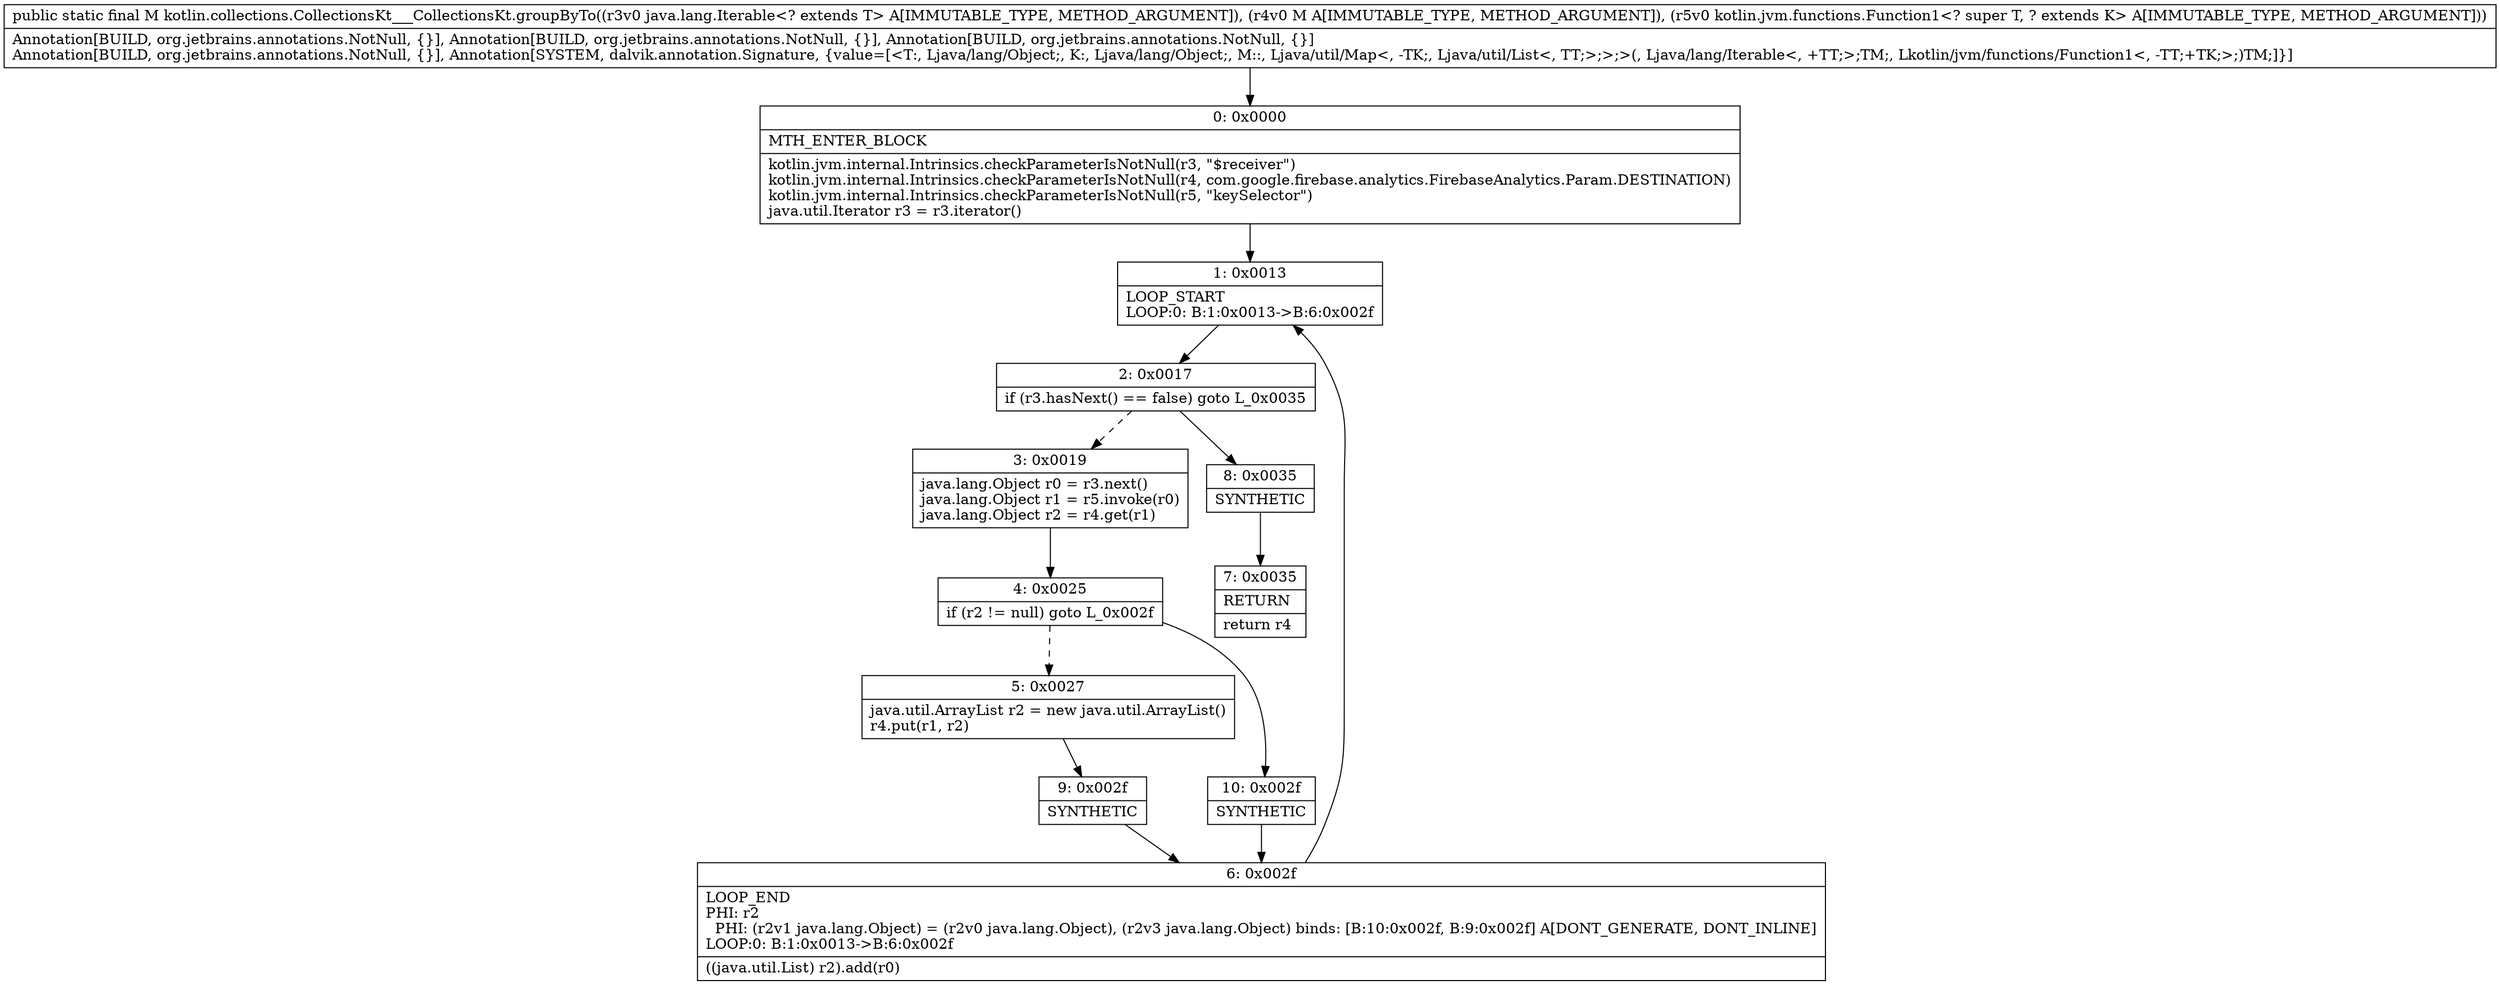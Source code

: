 digraph "CFG forkotlin.collections.CollectionsKt___CollectionsKt.groupByTo(Ljava\/lang\/Iterable;Ljava\/util\/Map;Lkotlin\/jvm\/functions\/Function1;)Ljava\/util\/Map;" {
Node_0 [shape=record,label="{0\:\ 0x0000|MTH_ENTER_BLOCK\l|kotlin.jvm.internal.Intrinsics.checkParameterIsNotNull(r3, \"$receiver\")\lkotlin.jvm.internal.Intrinsics.checkParameterIsNotNull(r4, com.google.firebase.analytics.FirebaseAnalytics.Param.DESTINATION)\lkotlin.jvm.internal.Intrinsics.checkParameterIsNotNull(r5, \"keySelector\")\ljava.util.Iterator r3 = r3.iterator()\l}"];
Node_1 [shape=record,label="{1\:\ 0x0013|LOOP_START\lLOOP:0: B:1:0x0013\-\>B:6:0x002f\l}"];
Node_2 [shape=record,label="{2\:\ 0x0017|if (r3.hasNext() == false) goto L_0x0035\l}"];
Node_3 [shape=record,label="{3\:\ 0x0019|java.lang.Object r0 = r3.next()\ljava.lang.Object r1 = r5.invoke(r0)\ljava.lang.Object r2 = r4.get(r1)\l}"];
Node_4 [shape=record,label="{4\:\ 0x0025|if (r2 != null) goto L_0x002f\l}"];
Node_5 [shape=record,label="{5\:\ 0x0027|java.util.ArrayList r2 = new java.util.ArrayList()\lr4.put(r1, r2)\l}"];
Node_6 [shape=record,label="{6\:\ 0x002f|LOOP_END\lPHI: r2 \l  PHI: (r2v1 java.lang.Object) = (r2v0 java.lang.Object), (r2v3 java.lang.Object) binds: [B:10:0x002f, B:9:0x002f] A[DONT_GENERATE, DONT_INLINE]\lLOOP:0: B:1:0x0013\-\>B:6:0x002f\l|((java.util.List) r2).add(r0)\l}"];
Node_7 [shape=record,label="{7\:\ 0x0035|RETURN\l|return r4\l}"];
Node_8 [shape=record,label="{8\:\ 0x0035|SYNTHETIC\l}"];
Node_9 [shape=record,label="{9\:\ 0x002f|SYNTHETIC\l}"];
Node_10 [shape=record,label="{10\:\ 0x002f|SYNTHETIC\l}"];
MethodNode[shape=record,label="{public static final M kotlin.collections.CollectionsKt___CollectionsKt.groupByTo((r3v0 java.lang.Iterable\<? extends T\> A[IMMUTABLE_TYPE, METHOD_ARGUMENT]), (r4v0 M A[IMMUTABLE_TYPE, METHOD_ARGUMENT]), (r5v0 kotlin.jvm.functions.Function1\<? super T, ? extends K\> A[IMMUTABLE_TYPE, METHOD_ARGUMENT]))  | Annotation[BUILD, org.jetbrains.annotations.NotNull, \{\}], Annotation[BUILD, org.jetbrains.annotations.NotNull, \{\}], Annotation[BUILD, org.jetbrains.annotations.NotNull, \{\}]\lAnnotation[BUILD, org.jetbrains.annotations.NotNull, \{\}], Annotation[SYSTEM, dalvik.annotation.Signature, \{value=[\<T:, Ljava\/lang\/Object;, K:, Ljava\/lang\/Object;, M::, Ljava\/util\/Map\<, \-TK;, Ljava\/util\/List\<, TT;\>;\>;\>(, Ljava\/lang\/Iterable\<, +TT;\>;TM;, Lkotlin\/jvm\/functions\/Function1\<, \-TT;+TK;\>;)TM;]\}]\l}"];
MethodNode -> Node_0;
Node_0 -> Node_1;
Node_1 -> Node_2;
Node_2 -> Node_3[style=dashed];
Node_2 -> Node_8;
Node_3 -> Node_4;
Node_4 -> Node_5[style=dashed];
Node_4 -> Node_10;
Node_5 -> Node_9;
Node_6 -> Node_1;
Node_8 -> Node_7;
Node_9 -> Node_6;
Node_10 -> Node_6;
}

